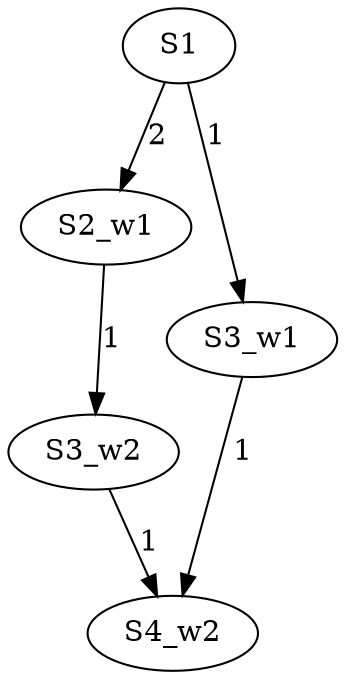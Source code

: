 digraph machine {
S1 [label = "S1"]
S2_w1 [label = "S2_w1"]
S3_w1 [label = "S3_w1"]
S3_w2 [label = "S3_w2"]
S4_w2 [label = "S4_w2"]

S1 -> S3_w1 [label = "1"]
S1 -> S2_w1 [label = "2"]
S2_w1 -> S3_w2 [label = "1"]
S3_w1 -> S4_w2 [label = "1"]
S3_w2 -> S4_w2 [label = "1"]
}
